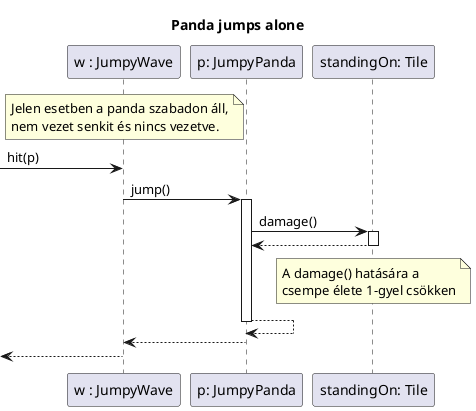@startuml
title Panda jumps alone

participant "w : JumpyWave" as w

participant "p: JumpyPanda" as p2
participant "standingOn: Tile" as standingOn


note over w
Jelen esetben a panda szabadon áll,
nem vezet senkit és nincs vezetve.
end note
[->w: hit(p)



w->p2 ++: jump()






p2->standingOn ++ : damage()
standingOn-->p2 --
note over standingOn
A damage() hatására a
csempe élete 1-gyel csökken
end note




p2-->p2 --

p2-->w --


[<-- w
@enduml